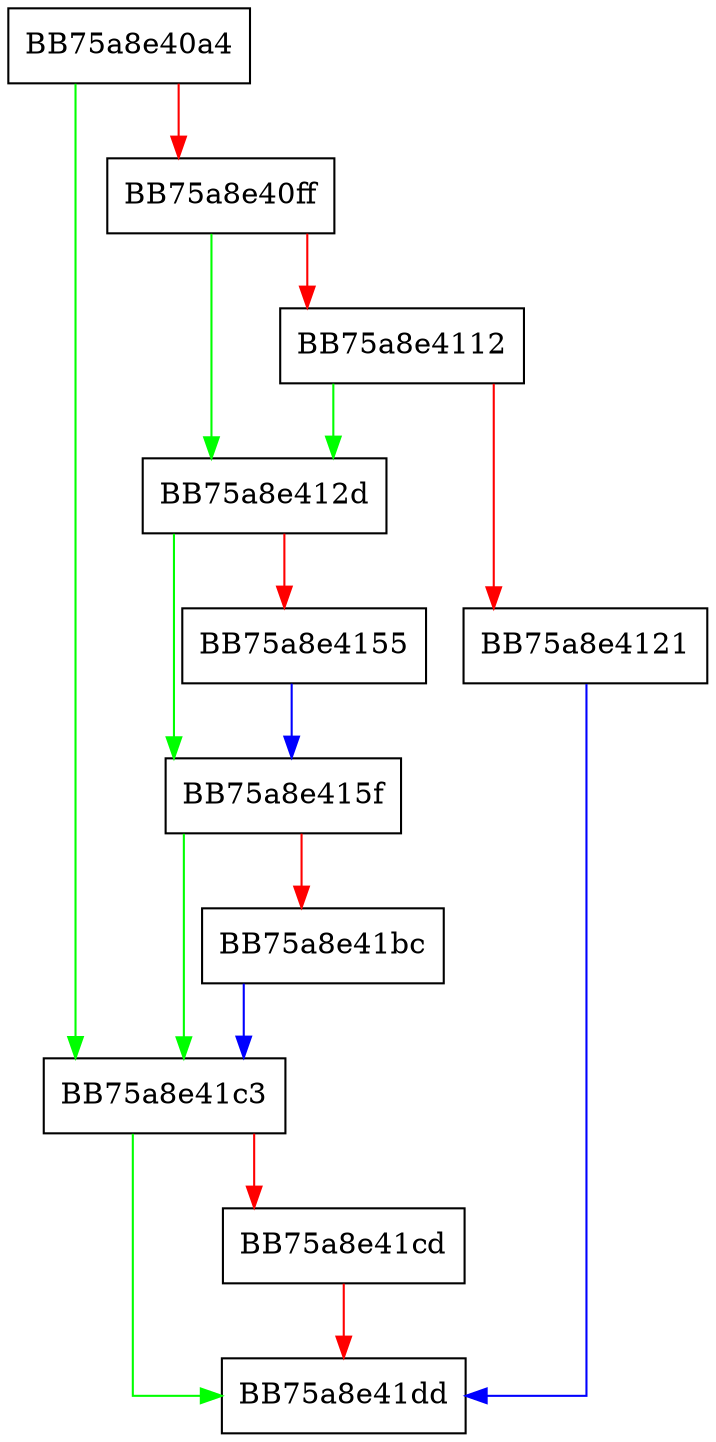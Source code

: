 digraph allocate {
  node [shape="box"];
  graph [splines=ortho];
  BB75a8e40a4 -> BB75a8e41c3 [color="green"];
  BB75a8e40a4 -> BB75a8e40ff [color="red"];
  BB75a8e40ff -> BB75a8e412d [color="green"];
  BB75a8e40ff -> BB75a8e4112 [color="red"];
  BB75a8e4112 -> BB75a8e412d [color="green"];
  BB75a8e4112 -> BB75a8e4121 [color="red"];
  BB75a8e4121 -> BB75a8e41dd [color="blue"];
  BB75a8e412d -> BB75a8e415f [color="green"];
  BB75a8e412d -> BB75a8e4155 [color="red"];
  BB75a8e4155 -> BB75a8e415f [color="blue"];
  BB75a8e415f -> BB75a8e41c3 [color="green"];
  BB75a8e415f -> BB75a8e41bc [color="red"];
  BB75a8e41bc -> BB75a8e41c3 [color="blue"];
  BB75a8e41c3 -> BB75a8e41dd [color="green"];
  BB75a8e41c3 -> BB75a8e41cd [color="red"];
  BB75a8e41cd -> BB75a8e41dd [color="red"];
}